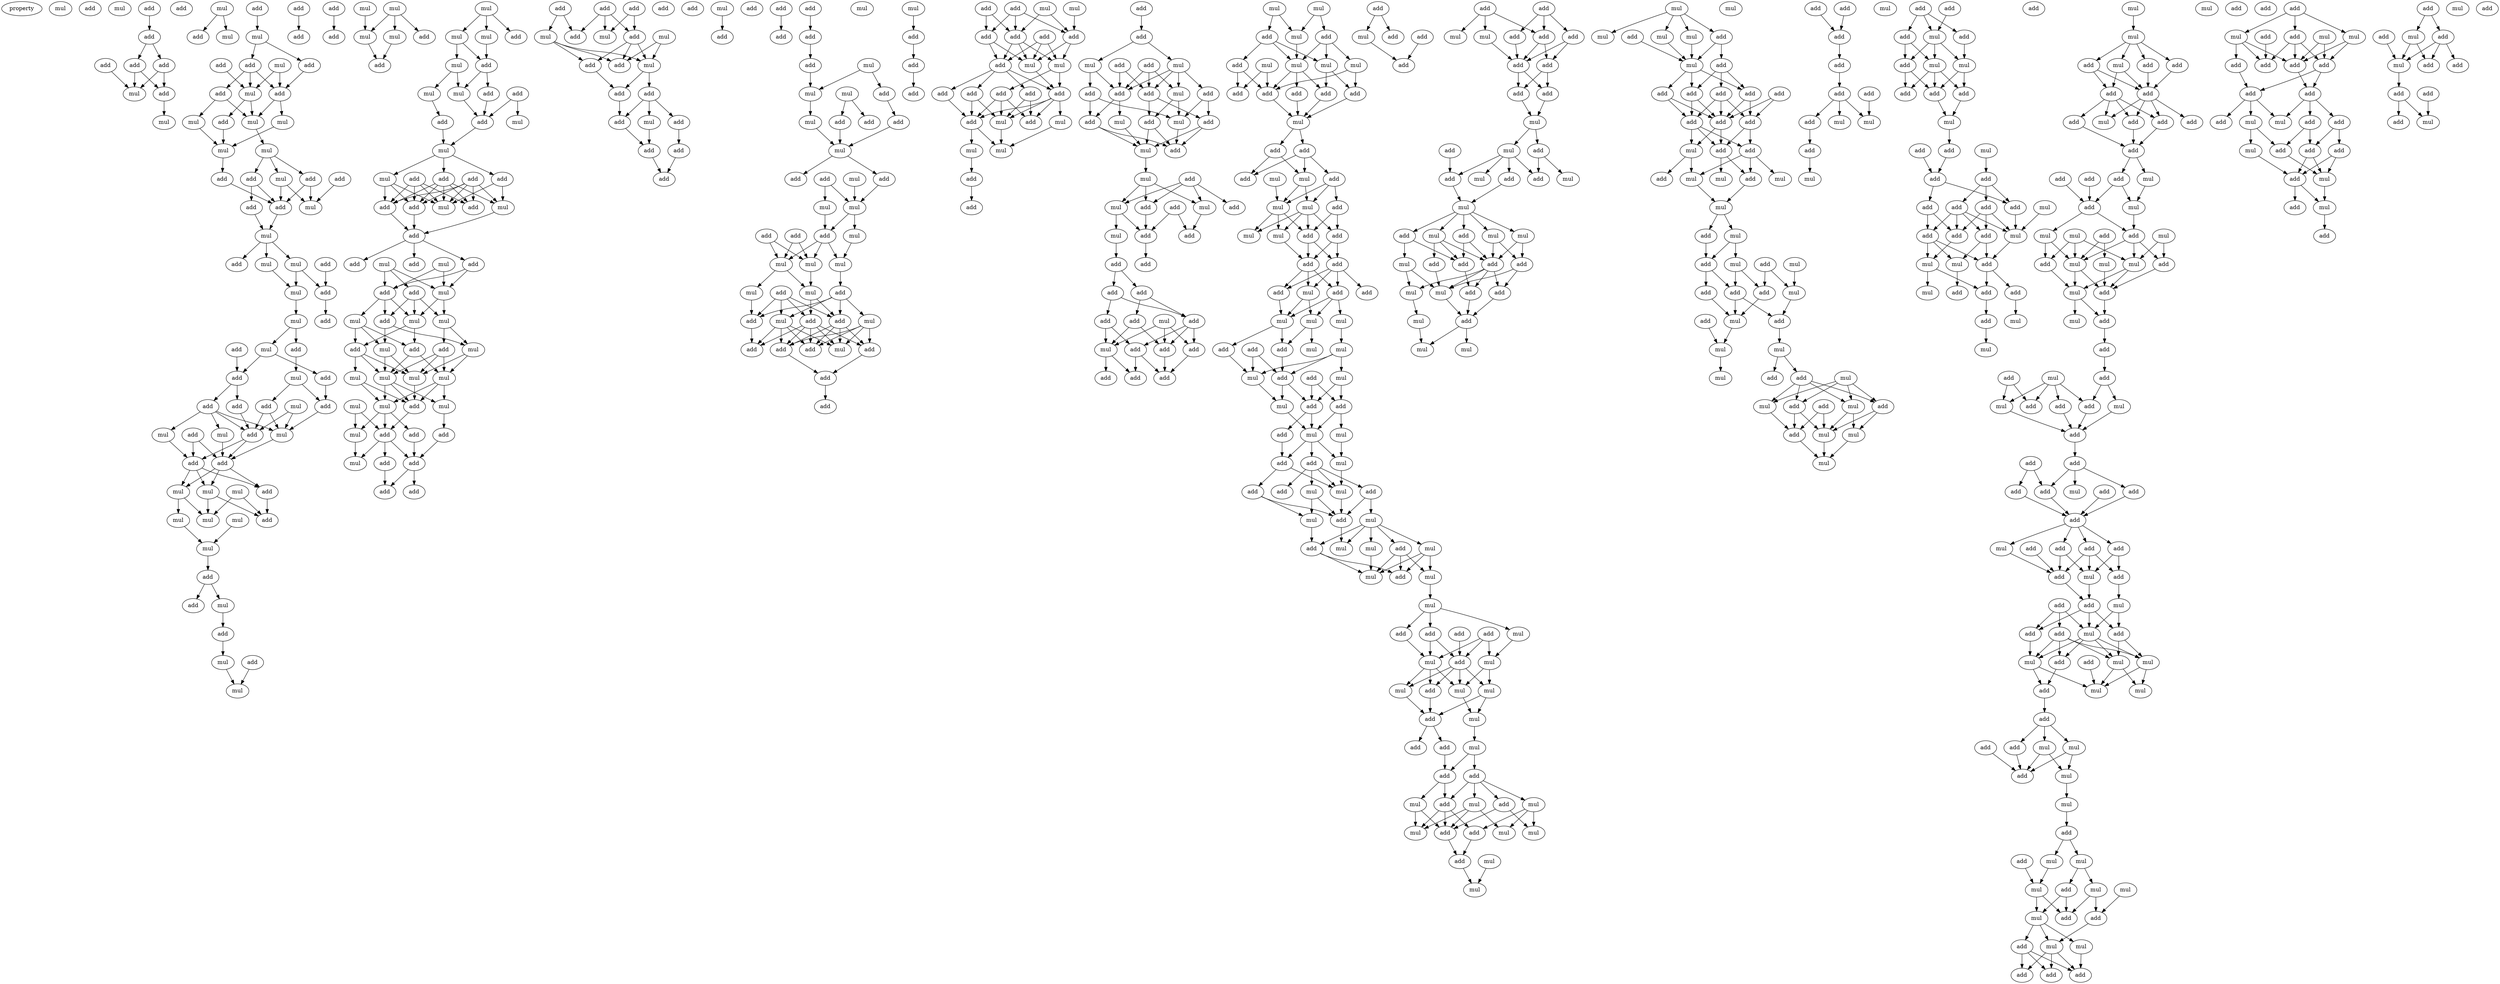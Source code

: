 digraph {
    node [fontcolor=black]
    property [mul=2,lf=1.1]
    0 [ label = mul ];
    1 [ label = add ];
    2 [ label = mul ];
    3 [ label = add ];
    4 [ label = add ];
    5 [ label = add ];
    6 [ label = add ];
    7 [ label = add ];
    8 [ label = add ];
    9 [ label = mul ];
    10 [ label = add ];
    11 [ label = mul ];
    12 [ label = mul ];
    13 [ label = add ];
    14 [ label = add ];
    15 [ label = mul ];
    16 [ label = mul ];
    17 [ label = add ];
    18 [ label = add ];
    19 [ label = mul ];
    20 [ label = add ];
    21 [ label = mul ];
    22 [ label = add ];
    23 [ label = add ];
    24 [ label = mul ];
    25 [ label = mul ];
    26 [ label = mul ];
    27 [ label = add ];
    28 [ label = mul ];
    29 [ label = mul ];
    30 [ label = add ];
    31 [ label = mul ];
    32 [ label = add ];
    33 [ label = add ];
    34 [ label = add ];
    35 [ label = add ];
    36 [ label = add ];
    37 [ label = mul ];
    38 [ label = mul ];
    39 [ label = add ];
    40 [ label = add ];
    41 [ label = mul ];
    42 [ label = mul ];
    43 [ label = add ];
    44 [ label = add ];
    45 [ label = mul ];
    46 [ label = add ];
    47 [ label = mul ];
    48 [ label = add ];
    49 [ label = add ];
    50 [ label = mul ];
    51 [ label = add ];
    52 [ label = mul ];
    53 [ label = add ];
    54 [ label = add ];
    55 [ label = add ];
    56 [ label = add ];
    57 [ label = add ];
    58 [ label = mul ];
    59 [ label = add ];
    60 [ label = mul ];
    61 [ label = add ];
    62 [ label = add ];
    63 [ label = mul ];
    64 [ label = mul ];
    65 [ label = add ];
    66 [ label = add ];
    67 [ label = mul ];
    68 [ label = mul ];
    69 [ label = add ];
    70 [ label = mul ];
    71 [ label = mul ];
    72 [ label = add ];
    73 [ label = mul ];
    74 [ label = mul ];
    75 [ label = add ];
    76 [ label = mul ];
    77 [ label = add ];
    78 [ label = add ];
    79 [ label = add ];
    80 [ label = mul ];
    81 [ label = add ];
    82 [ label = mul ];
    83 [ label = add ];
    84 [ label = mul ];
    85 [ label = mul ];
    86 [ label = mul ];
    87 [ label = mul ];
    88 [ label = mul ];
    89 [ label = add ];
    90 [ label = add ];
    91 [ label = mul ];
    92 [ label = mul ];
    93 [ label = mul ];
    94 [ label = add ];
    95 [ label = add ];
    96 [ label = mul ];
    97 [ label = mul ];
    98 [ label = add ];
    99 [ label = add ];
    100 [ label = mul ];
    101 [ label = add ];
    102 [ label = add ];
    103 [ label = mul ];
    104 [ label = mul ];
    105 [ label = add ];
    106 [ label = add ];
    107 [ label = add ];
    108 [ label = mul ];
    109 [ label = add ];
    110 [ label = mul ];
    111 [ label = add ];
    112 [ label = add ];
    113 [ label = add ];
    114 [ label = mul ];
    115 [ label = add ];
    116 [ label = add ];
    117 [ label = mul ];
    118 [ label = add ];
    119 [ label = add ];
    120 [ label = mul ];
    121 [ label = add ];
    122 [ label = add ];
    123 [ label = mul ];
    124 [ label = add ];
    125 [ label = mul ];
    126 [ label = mul ];
    127 [ label = mul ];
    128 [ label = add ];
    129 [ label = add ];
    130 [ label = mul ];
    131 [ label = add ];
    132 [ label = mul ];
    133 [ label = mul ];
    134 [ label = mul ];
    135 [ label = mul ];
    136 [ label = mul ];
    137 [ label = mul ];
    138 [ label = mul ];
    139 [ label = add ];
    140 [ label = mul ];
    141 [ label = mul ];
    142 [ label = add ];
    143 [ label = add ];
    144 [ label = add ];
    145 [ label = add ];
    146 [ label = add ];
    147 [ label = mul ];
    148 [ label = add ];
    149 [ label = add ];
    150 [ label = add ];
    151 [ label = add ];
    152 [ label = add ];
    153 [ label = mul ];
    154 [ label = add ];
    155 [ label = mul ];
    156 [ label = add ];
    157 [ label = mul ];
    158 [ label = add ];
    159 [ label = mul ];
    160 [ label = add ];
    161 [ label = add ];
    162 [ label = add ];
    163 [ label = mul ];
    164 [ label = add ];
    165 [ label = add ];
    166 [ label = add ];
    167 [ label = add ];
    168 [ label = add ];
    169 [ label = add ];
    170 [ label = add ];
    171 [ label = mul ];
    172 [ label = add ];
    173 [ label = add ];
    174 [ label = add ];
    175 [ label = add ];
    176 [ label = add ];
    177 [ label = add ];
    178 [ label = add ];
    179 [ label = mul ];
    180 [ label = mul ];
    181 [ label = add ];
    182 [ label = mul ];
    183 [ label = add ];
    184 [ label = mul ];
    185 [ label = add ];
    186 [ label = add ];
    187 [ label = mul ];
    188 [ label = add ];
    189 [ label = mul ];
    190 [ label = add ];
    191 [ label = add ];
    192 [ label = mul ];
    193 [ label = mul ];
    194 [ label = add ];
    195 [ label = add ];
    196 [ label = mul ];
    197 [ label = add ];
    198 [ label = mul ];
    199 [ label = mul ];
    200 [ label = mul ];
    201 [ label = mul ];
    202 [ label = add ];
    203 [ label = add ];
    204 [ label = mul ];
    205 [ label = mul ];
    206 [ label = add ];
    207 [ label = add ];
    208 [ label = add ];
    209 [ label = mul ];
    210 [ label = add ];
    211 [ label = add ];
    212 [ label = add ];
    213 [ label = mul ];
    214 [ label = add ];
    215 [ label = add ];
    216 [ label = add ];
    217 [ label = mul ];
    218 [ label = mul ];
    219 [ label = add ];
    220 [ label = add ];
    221 [ label = add ];
    222 [ label = mul ];
    223 [ label = mul ];
    224 [ label = add ];
    225 [ label = add ];
    226 [ label = add ];
    227 [ label = add ];
    228 [ label = add ];
    229 [ label = add ];
    230 [ label = mul ];
    231 [ label = add ];
    232 [ label = mul ];
    233 [ label = add ];
    234 [ label = add ];
    235 [ label = add ];
    236 [ label = add ];
    237 [ label = add ];
    238 [ label = add ];
    239 [ label = add ];
    240 [ label = mul ];
    241 [ label = mul ];
    242 [ label = mul ];
    243 [ label = mul ];
    244 [ label = add ];
    245 [ label = add ];
    246 [ label = add ];
    247 [ label = add ];
    248 [ label = add ];
    249 [ label = mul ];
    250 [ label = mul ];
    251 [ label = add ];
    252 [ label = add ];
    253 [ label = add ];
    254 [ label = mul ];
    255 [ label = add ];
    256 [ label = add ];
    257 [ label = add ];
    258 [ label = mul ];
    259 [ label = add ];
    260 [ label = mul ];
    261 [ label = add ];
    262 [ label = mul ];
    263 [ label = add ];
    264 [ label = add ];
    265 [ label = mul ];
    266 [ label = add ];
    267 [ label = add ];
    268 [ label = add ];
    269 [ label = mul ];
    270 [ label = mul ];
    271 [ label = add ];
    272 [ label = mul ];
    273 [ label = add ];
    274 [ label = add ];
    275 [ label = add ];
    276 [ label = add ];
    277 [ label = add ];
    278 [ label = add ];
    279 [ label = add ];
    280 [ label = mul ];
    281 [ label = add ];
    282 [ label = add ];
    283 [ label = add ];
    284 [ label = mul ];
    285 [ label = add ];
    286 [ label = add ];
    287 [ label = add ];
    288 [ label = add ];
    289 [ label = mul ];
    290 [ label = mul ];
    291 [ label = mul ];
    292 [ label = add ];
    293 [ label = add ];
    294 [ label = mul ];
    295 [ label = mul ];
    296 [ label = mul ];
    297 [ label = mul ];
    298 [ label = add ];
    299 [ label = add ];
    300 [ label = add ];
    301 [ label = add ];
    302 [ label = add ];
    303 [ label = add ];
    304 [ label = mul ];
    305 [ label = add ];
    306 [ label = add ];
    307 [ label = add ];
    308 [ label = mul ];
    309 [ label = add ];
    310 [ label = mul ];
    311 [ label = mul ];
    312 [ label = add ];
    313 [ label = mul ];
    314 [ label = mul ];
    315 [ label = mul ];
    316 [ label = add ];
    317 [ label = add ];
    318 [ label = add ];
    319 [ label = add ];
    320 [ label = add ];
    321 [ label = mul ];
    322 [ label = add ];
    323 [ label = add ];
    324 [ label = mul ];
    325 [ label = mul ];
    326 [ label = mul ];
    327 [ label = mul ];
    328 [ label = mul ];
    329 [ label = add ];
    330 [ label = add ];
    331 [ label = add ];
    332 [ label = add ];
    333 [ label = add ];
    334 [ label = mul ];
    335 [ label = mul ];
    336 [ label = mul ];
    337 [ label = add ];
    338 [ label = add ];
    339 [ label = add ];
    340 [ label = mul ];
    341 [ label = mul ];
    342 [ label = mul ];
    343 [ label = add ];
    344 [ label = add ];
    345 [ label = mul ];
    346 [ label = mul ];
    347 [ label = add ];
    348 [ label = add ];
    349 [ label = add ];
    350 [ label = add ];
    351 [ label = mul ];
    352 [ label = mul ];
    353 [ label = mul ];
    354 [ label = mul ];
    355 [ label = add ];
    356 [ label = mul ];
    357 [ label = add ];
    358 [ label = mul ];
    359 [ label = mul ];
    360 [ label = add ];
    361 [ label = mul ];
    362 [ label = add ];
    363 [ label = add ];
    364 [ label = mul ];
    365 [ label = add ];
    366 [ label = add ];
    367 [ label = mul ];
    368 [ label = add ];
    369 [ label = mul ];
    370 [ label = mul ];
    371 [ label = add ];
    372 [ label = mul ];
    373 [ label = mul ];
    374 [ label = add ];
    375 [ label = mul ];
    376 [ label = add ];
    377 [ label = add ];
    378 [ label = mul ];
    379 [ label = add ];
    380 [ label = add ];
    381 [ label = mul ];
    382 [ label = mul ];
    383 [ label = mul ];
    384 [ label = add ];
    385 [ label = add ];
    386 [ label = add ];
    387 [ label = add ];
    388 [ label = mul ];
    389 [ label = mul ];
    390 [ label = mul ];
    391 [ label = add ];
    392 [ label = mul ];
    393 [ label = mul ];
    394 [ label = add ];
    395 [ label = add ];
    396 [ label = mul ];
    397 [ label = add ];
    398 [ label = add ];
    399 [ label = add ];
    400 [ label = add ];
    401 [ label = add ];
    402 [ label = add ];
    403 [ label = mul ];
    404 [ label = mul ];
    405 [ label = add ];
    406 [ label = add ];
    407 [ label = add ];
    408 [ label = add ];
    409 [ label = add ];
    410 [ label = mul ];
    411 [ label = add ];
    412 [ label = add ];
    413 [ label = mul ];
    414 [ label = mul ];
    415 [ label = mul ];
    416 [ label = add ];
    417 [ label = add ];
    418 [ label = add ];
    419 [ label = mul ];
    420 [ label = add ];
    421 [ label = mul ];
    422 [ label = add ];
    423 [ label = mul ];
    424 [ label = mul ];
    425 [ label = add ];
    426 [ label = mul ];
    427 [ label = add ];
    428 [ label = add ];
    429 [ label = add ];
    430 [ label = mul ];
    431 [ label = add ];
    432 [ label = mul ];
    433 [ label = add ];
    434 [ label = mul ];
    435 [ label = add ];
    436 [ label = mul ];
    437 [ label = mul ];
    438 [ label = mul ];
    439 [ label = mul ];
    440 [ label = mul ];
    441 [ label = mul ];
    442 [ label = add ];
    443 [ label = add ];
    444 [ label = mul ];
    445 [ label = add ];
    446 [ label = add ];
    447 [ label = add ];
    448 [ label = add ];
    449 [ label = add ];
    450 [ label = add ];
    451 [ label = add ];
    452 [ label = add ];
    453 [ label = add ];
    454 [ label = add ];
    455 [ label = add ];
    456 [ label = mul ];
    457 [ label = add ];
    458 [ label = mul ];
    459 [ label = add ];
    460 [ label = mul ];
    461 [ label = mul ];
    462 [ label = mul ];
    463 [ label = mul ];
    464 [ label = add ];
    465 [ label = add ];
    466 [ label = add ];
    467 [ label = mul ];
    468 [ label = mul ];
    469 [ label = add ];
    470 [ label = add ];
    471 [ label = add ];
    472 [ label = mul ];
    473 [ label = add ];
    474 [ label = mul ];
    475 [ label = add ];
    476 [ label = mul ];
    477 [ label = mul ];
    478 [ label = add ];
    479 [ label = mul ];
    480 [ label = mul ];
    481 [ label = add ];
    482 [ label = add ];
    483 [ label = add ];
    484 [ label = add ];
    485 [ label = mul ];
    486 [ label = mul ];
    487 [ label = add ];
    488 [ label = mul ];
    489 [ label = mul ];
    490 [ label = mul ];
    491 [ label = mul ];
    492 [ label = add ];
    493 [ label = add ];
    494 [ label = mul ];
    495 [ label = add ];
    496 [ label = add ];
    497 [ label = add ];
    498 [ label = add ];
    499 [ label = add ];
    500 [ label = mul ];
    501 [ label = mul ];
    502 [ label = add ];
    503 [ label = mul ];
    504 [ label = add ];
    505 [ label = add ];
    506 [ label = add ];
    507 [ label = add ];
    508 [ label = mul ];
    509 [ label = mul ];
    510 [ label = add ];
    511 [ label = mul ];
    512 [ label = add ];
    513 [ label = add ];
    514 [ label = add ];
    515 [ label = mul ];
    516 [ label = mul ];
    517 [ label = add ];
    518 [ label = add ];
    519 [ label = add ];
    520 [ label = add ];
    521 [ label = add ];
    522 [ label = add ];
    523 [ label = add ];
    524 [ label = add ];
    525 [ label = add ];
    526 [ label = mul ];
    527 [ label = mul ];
    528 [ label = add ];
    529 [ label = add ];
    530 [ label = add ];
    531 [ label = mul ];
    532 [ label = mul ];
    533 [ label = add ];
    534 [ label = add ];
    535 [ label = add ];
    536 [ label = mul ];
    537 [ label = add ];
    538 [ label = mul ];
    539 [ label = mul ];
    540 [ label = add ];
    541 [ label = mul ];
    542 [ label = mul ];
    543 [ label = mul ];
    544 [ label = add ];
    545 [ label = add ];
    546 [ label = mul ];
    547 [ label = add ];
    548 [ label = add ];
    549 [ label = add ];
    550 [ label = add ];
    551 [ label = mul ];
    552 [ label = add ];
    553 [ label = add ];
    554 [ label = add ];
    555 [ label = add ];
    556 [ label = add ];
    557 [ label = add ];
    558 [ label = add ];
    559 [ label = mul ];
    560 [ label = add ];
    561 [ label = mul ];
    562 [ label = mul ];
    563 [ label = mul ];
    564 [ label = add ];
    565 [ label = mul ];
    566 [ label = add ];
    567 [ label = mul ];
    568 [ label = mul ];
    569 [ label = add ];
    570 [ label = add ];
    571 [ label = mul ];
    572 [ label = mul ];
    573 [ label = add ];
    574 [ label = mul ];
    575 [ label = add ];
    576 [ label = add ];
    577 [ label = add ];
    578 [ label = add ];
    579 [ label = mul ];
    580 [ label = add ];
    581 [ label = mul ];
    582 [ label = add ];
    583 [ label = add ];
    584 [ label = add ];
    585 [ label = mul ];
    586 [ label = add ];
    587 [ label = add ];
    588 [ label = add ];
    589 [ label = add ];
    590 [ label = add ];
    591 [ label = add ];
    592 [ label = mul ];
    593 [ label = add ];
    594 [ label = add ];
    595 [ label = add ];
    596 [ label = add ];
    597 [ label = mul ];
    598 [ label = add ];
    599 [ label = add ];
    600 [ label = add ];
    601 [ label = add ];
    602 [ label = mul ];
    603 [ label = mul ];
    604 [ label = add ];
    605 [ label = add ];
    606 [ label = add ];
    607 [ label = mul ];
    608 [ label = add ];
    609 [ label = add ];
    610 [ label = mul ];
    611 [ label = mul ];
    612 [ label = add ];
    613 [ label = add ];
    614 [ label = mul ];
    615 [ label = mul ];
    616 [ label = mul ];
    617 [ label = add ];
    618 [ label = add ];
    619 [ label = add ];
    620 [ label = add ];
    621 [ label = add ];
    622 [ label = mul ];
    623 [ label = mul ];
    624 [ label = mul ];
    625 [ label = add ];
    626 [ label = mul ];
    627 [ label = add ];
    628 [ label = mul ];
    629 [ label = add ];
    630 [ label = mul ];
    631 [ label = mul ];
    632 [ label = add ];
    633 [ label = mul ];
    634 [ label = mul ];
    635 [ label = add ];
    636 [ label = mul ];
    637 [ label = add ];
    638 [ label = mul ];
    639 [ label = add ];
    640 [ label = mul ];
    641 [ label = add ];
    642 [ label = add ];
    643 [ label = add ];
    644 [ label = add ];
    645 [ label = mul ];
    646 [ label = mul ];
    647 [ label = add ];
    648 [ label = mul ];
    649 [ label = add ];
    650 [ label = add ];
    651 [ label = add ];
    652 [ label = add ];
    653 [ label = add ];
    654 [ label = add ];
    655 [ label = add ];
    656 [ label = mul ];
    657 [ label = add ];
    658 [ label = add ];
    659 [ label = add ];
    660 [ label = mul ];
    661 [ label = mul ];
    662 [ label = add ];
    663 [ label = add ];
    664 [ label = add ];
    665 [ label = mul ];
    666 [ label = add ];
    667 [ label = mul ];
    668 [ label = add ];
    669 [ label = add ];
    670 [ label = add ];
    671 [ label = add ];
    672 [ label = add ];
    673 [ label = mul ];
    674 [ label = mul ];
    675 [ label = add ];
    676 [ label = add ];
    677 [ label = add ];
    678 [ label = add ];
    679 [ label = add ];
    680 [ label = mul ];
    681 [ label = mul ];
    682 [ label = add ];
    3 -> 5 [ name = 0 ];
    5 -> 6 [ name = 1 ];
    5 -> 8 [ name = 2 ];
    6 -> 9 [ name = 3 ];
    6 -> 10 [ name = 4 ];
    7 -> 9 [ name = 5 ];
    8 -> 9 [ name = 6 ];
    8 -> 10 [ name = 7 ];
    10 -> 11 [ name = 8 ];
    12 -> 13 [ name = 9 ];
    12 -> 15 [ name = 10 ];
    14 -> 16 [ name = 11 ];
    16 -> 17 [ name = 12 ];
    16 -> 20 [ name = 13 ];
    17 -> 21 [ name = 14 ];
    17 -> 22 [ name = 15 ];
    17 -> 23 [ name = 16 ];
    18 -> 21 [ name = 17 ];
    19 -> 21 [ name = 18 ];
    19 -> 23 [ name = 19 ];
    20 -> 23 [ name = 20 ];
    21 -> 26 [ name = 21 ];
    21 -> 27 [ name = 22 ];
    22 -> 25 [ name = 23 ];
    22 -> 26 [ name = 24 ];
    23 -> 24 [ name = 25 ];
    23 -> 26 [ name = 26 ];
    24 -> 29 [ name = 27 ];
    25 -> 29 [ name = 28 ];
    26 -> 28 [ name = 29 ];
    27 -> 29 [ name = 30 ];
    28 -> 31 [ name = 31 ];
    28 -> 32 [ name = 32 ];
    28 -> 33 [ name = 33 ];
    29 -> 34 [ name = 34 ];
    30 -> 37 [ name = 35 ];
    31 -> 35 [ name = 36 ];
    31 -> 37 [ name = 37 ];
    32 -> 35 [ name = 38 ];
    32 -> 36 [ name = 39 ];
    33 -> 35 [ name = 40 ];
    33 -> 37 [ name = 41 ];
    34 -> 35 [ name = 42 ];
    35 -> 38 [ name = 43 ];
    36 -> 38 [ name = 44 ];
    38 -> 39 [ name = 45 ];
    38 -> 41 [ name = 46 ];
    38 -> 42 [ name = 47 ];
    40 -> 44 [ name = 48 ];
    41 -> 45 [ name = 49 ];
    41 -> 46 [ name = 50 ];
    42 -> 45 [ name = 51 ];
    43 -> 46 [ name = 52 ];
    45 -> 47 [ name = 53 ];
    46 -> 48 [ name = 54 ];
    47 -> 50 [ name = 55 ];
    47 -> 51 [ name = 56 ];
    49 -> 54 [ name = 57 ];
    50 -> 53 [ name = 58 ];
    50 -> 54 [ name = 59 ];
    51 -> 52 [ name = 60 ];
    52 -> 55 [ name = 61 ];
    52 -> 57 [ name = 62 ];
    53 -> 55 [ name = 63 ];
    54 -> 56 [ name = 64 ];
    54 -> 59 [ name = 65 ];
    55 -> 63 [ name = 66 ];
    56 -> 60 [ name = 67 ];
    56 -> 61 [ name = 68 ];
    56 -> 63 [ name = 69 ];
    56 -> 64 [ name = 70 ];
    57 -> 61 [ name = 71 ];
    57 -> 63 [ name = 72 ];
    58 -> 61 [ name = 73 ];
    58 -> 63 [ name = 74 ];
    59 -> 61 [ name = 75 ];
    60 -> 66 [ name = 76 ];
    61 -> 65 [ name = 77 ];
    61 -> 66 [ name = 78 ];
    62 -> 65 [ name = 79 ];
    62 -> 66 [ name = 80 ];
    63 -> 66 [ name = 81 ];
    64 -> 65 [ name = 82 ];
    65 -> 67 [ name = 83 ];
    65 -> 69 [ name = 84 ];
    65 -> 70 [ name = 85 ];
    66 -> 67 [ name = 86 ];
    66 -> 69 [ name = 87 ];
    66 -> 70 [ name = 88 ];
    67 -> 72 [ name = 89 ];
    67 -> 74 [ name = 90 ];
    68 -> 72 [ name = 91 ];
    68 -> 74 [ name = 92 ];
    69 -> 72 [ name = 93 ];
    70 -> 73 [ name = 94 ];
    70 -> 74 [ name = 95 ];
    71 -> 76 [ name = 96 ];
    73 -> 76 [ name = 97 ];
    75 -> 77 [ name = 98 ];
    76 -> 78 [ name = 99 ];
    78 -> 79 [ name = 100 ];
    78 -> 80 [ name = 101 ];
    80 -> 81 [ name = 102 ];
    81 -> 82 [ name = 103 ];
    82 -> 84 [ name = 104 ];
    83 -> 84 [ name = 105 ];
    85 -> 87 [ name = 106 ];
    85 -> 88 [ name = 107 ];
    85 -> 89 [ name = 108 ];
    86 -> 87 [ name = 109 ];
    87 -> 90 [ name = 110 ];
    88 -> 90 [ name = 111 ];
    91 -> 92 [ name = 112 ];
    91 -> 93 [ name = 113 ];
    91 -> 94 [ name = 114 ];
    92 -> 95 [ name = 115 ];
    93 -> 95 [ name = 116 ];
    93 -> 96 [ name = 117 ];
    95 -> 97 [ name = 118 ];
    95 -> 99 [ name = 119 ];
    96 -> 97 [ name = 120 ];
    96 -> 100 [ name = 121 ];
    97 -> 102 [ name = 122 ];
    98 -> 102 [ name = 123 ];
    98 -> 103 [ name = 124 ];
    99 -> 102 [ name = 125 ];
    100 -> 101 [ name = 126 ];
    101 -> 104 [ name = 127 ];
    102 -> 104 [ name = 128 ];
    104 -> 105 [ name = 129 ];
    104 -> 106 [ name = 130 ];
    104 -> 108 [ name = 131 ];
    105 -> 110 [ name = 132 ];
    105 -> 111 [ name = 133 ];
    105 -> 112 [ name = 134 ];
    105 -> 113 [ name = 135 ];
    105 -> 114 [ name = 136 ];
    106 -> 110 [ name = 137 ];
    106 -> 114 [ name = 138 ];
    107 -> 110 [ name = 139 ];
    107 -> 111 [ name = 140 ];
    107 -> 112 [ name = 141 ];
    107 -> 113 [ name = 142 ];
    108 -> 110 [ name = 143 ];
    108 -> 111 [ name = 144 ];
    108 -> 112 [ name = 145 ];
    109 -> 110 [ name = 146 ];
    109 -> 111 [ name = 147 ];
    109 -> 112 [ name = 148 ];
    109 -> 113 [ name = 149 ];
    109 -> 114 [ name = 150 ];
    111 -> 115 [ name = 151 ];
    112 -> 115 [ name = 152 ];
    114 -> 115 [ name = 153 ];
    115 -> 116 [ name = 154 ];
    115 -> 118 [ name = 155 ];
    115 -> 119 [ name = 156 ];
    117 -> 121 [ name = 157 ];
    117 -> 122 [ name = 158 ];
    117 -> 123 [ name = 159 ];
    118 -> 122 [ name = 160 ];
    118 -> 123 [ name = 161 ];
    120 -> 122 [ name = 162 ];
    120 -> 123 [ name = 163 ];
    121 -> 124 [ name = 164 ];
    121 -> 125 [ name = 165 ];
    121 -> 127 [ name = 166 ];
    122 -> 124 [ name = 167 ];
    122 -> 126 [ name = 168 ];
    122 -> 127 [ name = 169 ];
    123 -> 125 [ name = 170 ];
    123 -> 127 [ name = 171 ];
    124 -> 130 [ name = 172 ];
    124 -> 132 [ name = 173 ];
    125 -> 128 [ name = 174 ];
    125 -> 130 [ name = 175 ];
    126 -> 129 [ name = 176 ];
    126 -> 131 [ name = 177 ];
    126 -> 132 [ name = 178 ];
    127 -> 129 [ name = 179 ];
    127 -> 131 [ name = 180 ];
    128 -> 133 [ name = 181 ];
    128 -> 134 [ name = 182 ];
    128 -> 136 [ name = 183 ];
    129 -> 134 [ name = 184 ];
    129 -> 135 [ name = 185 ];
    129 -> 136 [ name = 186 ];
    130 -> 133 [ name = 187 ];
    130 -> 134 [ name = 188 ];
    131 -> 133 [ name = 189 ];
    131 -> 136 [ name = 190 ];
    132 -> 134 [ name = 191 ];
    132 -> 136 [ name = 192 ];
    133 -> 137 [ name = 193 ];
    133 -> 139 [ name = 194 ];
    133 -> 140 [ name = 195 ];
    134 -> 139 [ name = 196 ];
    135 -> 137 [ name = 197 ];
    135 -> 139 [ name = 198 ];
    136 -> 137 [ name = 199 ];
    136 -> 139 [ name = 200 ];
    136 -> 140 [ name = 201 ];
    137 -> 141 [ name = 202 ];
    137 -> 143 [ name = 203 ];
    137 -> 144 [ name = 204 ];
    138 -> 141 [ name = 205 ];
    138 -> 143 [ name = 206 ];
    139 -> 143 [ name = 207 ];
    140 -> 142 [ name = 208 ];
    141 -> 147 [ name = 209 ];
    142 -> 146 [ name = 210 ];
    143 -> 145 [ name = 211 ];
    143 -> 146 [ name = 212 ];
    143 -> 147 [ name = 213 ];
    144 -> 146 [ name = 214 ];
    145 -> 148 [ name = 215 ];
    146 -> 148 [ name = 216 ];
    146 -> 149 [ name = 217 ];
    150 -> 154 [ name = 218 ];
    150 -> 157 [ name = 219 ];
    151 -> 153 [ name = 220 ];
    151 -> 154 [ name = 221 ];
    151 -> 156 [ name = 222 ];
    152 -> 153 [ name = 223 ];
    152 -> 156 [ name = 224 ];
    155 -> 159 [ name = 225 ];
    155 -> 160 [ name = 226 ];
    156 -> 158 [ name = 227 ];
    156 -> 159 [ name = 228 ];
    156 -> 160 [ name = 229 ];
    157 -> 158 [ name = 230 ];
    157 -> 159 [ name = 231 ];
    157 -> 160 [ name = 232 ];
    158 -> 162 [ name = 233 ];
    159 -> 161 [ name = 234 ];
    159 -> 162 [ name = 235 ];
    161 -> 163 [ name = 236 ];
    161 -> 164 [ name = 237 ];
    161 -> 165 [ name = 238 ];
    162 -> 164 [ name = 239 ];
    163 -> 166 [ name = 240 ];
    164 -> 166 [ name = 241 ];
    165 -> 168 [ name = 242 ];
    166 -> 169 [ name = 243 ];
    168 -> 169 [ name = 244 ];
    171 -> 172 [ name = 245 ];
    174 -> 175 [ name = 246 ];
    176 -> 177 [ name = 247 ];
    177 -> 178 [ name = 248 ];
    178 -> 182 [ name = 249 ];
    179 -> 181 [ name = 250 ];
    179 -> 182 [ name = 251 ];
    180 -> 183 [ name = 252 ];
    180 -> 185 [ name = 253 ];
    181 -> 186 [ name = 254 ];
    182 -> 184 [ name = 255 ];
    184 -> 187 [ name = 256 ];
    185 -> 187 [ name = 257 ];
    186 -> 187 [ name = 258 ];
    187 -> 188 [ name = 259 ];
    187 -> 190 [ name = 260 ];
    189 -> 192 [ name = 261 ];
    190 -> 192 [ name = 262 ];
    191 -> 192 [ name = 263 ];
    191 -> 193 [ name = 264 ];
    192 -> 196 [ name = 265 ];
    192 -> 197 [ name = 266 ];
    193 -> 197 [ name = 267 ];
    194 -> 199 [ name = 268 ];
    194 -> 200 [ name = 269 ];
    195 -> 199 [ name = 270 ];
    195 -> 200 [ name = 271 ];
    196 -> 198 [ name = 272 ];
    197 -> 198 [ name = 273 ];
    197 -> 199 [ name = 274 ];
    197 -> 200 [ name = 275 ];
    198 -> 202 [ name = 276 ];
    199 -> 201 [ name = 277 ];
    200 -> 201 [ name = 278 ];
    200 -> 204 [ name = 279 ];
    201 -> 207 [ name = 280 ];
    201 -> 208 [ name = 281 ];
    202 -> 205 [ name = 282 ];
    202 -> 206 [ name = 283 ];
    202 -> 207 [ name = 284 ];
    202 -> 209 [ name = 285 ];
    203 -> 206 [ name = 286 ];
    203 -> 207 [ name = 287 ];
    203 -> 208 [ name = 288 ];
    203 -> 209 [ name = 289 ];
    204 -> 206 [ name = 290 ];
    205 -> 210 [ name = 291 ];
    205 -> 212 [ name = 292 ];
    205 -> 213 [ name = 293 ];
    205 -> 214 [ name = 294 ];
    206 -> 211 [ name = 295 ];
    207 -> 210 [ name = 296 ];
    207 -> 212 [ name = 297 ];
    207 -> 213 [ name = 298 ];
    207 -> 214 [ name = 299 ];
    208 -> 210 [ name = 300 ];
    208 -> 211 [ name = 301 ];
    208 -> 212 [ name = 302 ];
    208 -> 213 [ name = 303 ];
    208 -> 214 [ name = 304 ];
    209 -> 210 [ name = 305 ];
    209 -> 211 [ name = 306 ];
    209 -> 212 [ name = 307 ];
    209 -> 213 [ name = 308 ];
    212 -> 215 [ name = 309 ];
    214 -> 215 [ name = 310 ];
    215 -> 216 [ name = 311 ];
    218 -> 219 [ name = 312 ];
    219 -> 220 [ name = 313 ];
    220 -> 221 [ name = 314 ];
    222 -> 229 [ name = 315 ];
    223 -> 228 [ name = 316 ];
    223 -> 229 [ name = 317 ];
    224 -> 226 [ name = 318 ];
    224 -> 228 [ name = 319 ];
    225 -> 226 [ name = 320 ];
    225 -> 228 [ name = 321 ];
    225 -> 229 [ name = 322 ];
    226 -> 230 [ name = 323 ];
    226 -> 231 [ name = 324 ];
    227 -> 230 [ name = 325 ];
    227 -> 231 [ name = 326 ];
    227 -> 232 [ name = 327 ];
    228 -> 230 [ name = 328 ];
    228 -> 231 [ name = 329 ];
    228 -> 232 [ name = 330 ];
    229 -> 230 [ name = 331 ];
    229 -> 232 [ name = 332 ];
    230 -> 233 [ name = 333 ];
    231 -> 233 [ name = 334 ];
    231 -> 234 [ name = 335 ];
    231 -> 235 [ name = 336 ];
    231 -> 236 [ name = 337 ];
    232 -> 233 [ name = 338 ];
    232 -> 237 [ name = 339 ];
    233 -> 238 [ name = 340 ];
    233 -> 239 [ name = 341 ];
    233 -> 240 [ name = 342 ];
    233 -> 241 [ name = 343 ];
    234 -> 239 [ name = 344 ];
    234 -> 240 [ name = 345 ];
    235 -> 238 [ name = 346 ];
    236 -> 238 [ name = 347 ];
    236 -> 240 [ name = 348 ];
    237 -> 238 [ name = 349 ];
    237 -> 239 [ name = 350 ];
    237 -> 240 [ name = 351 ];
    238 -> 242 [ name = 352 ];
    238 -> 243 [ name = 353 ];
    240 -> 243 [ name = 354 ];
    241 -> 243 [ name = 355 ];
    242 -> 244 [ name = 356 ];
    244 -> 245 [ name = 357 ];
    246 -> 247 [ name = 358 ];
    247 -> 249 [ name = 359 ];
    247 -> 250 [ name = 360 ];
    248 -> 252 [ name = 361 ];
    248 -> 256 [ name = 362 ];
    249 -> 253 [ name = 363 ];
    249 -> 256 [ name = 364 ];
    250 -> 252 [ name = 365 ];
    250 -> 254 [ name = 366 ];
    250 -> 255 [ name = 367 ];
    250 -> 256 [ name = 368 ];
    251 -> 252 [ name = 369 ];
    251 -> 254 [ name = 370 ];
    251 -> 256 [ name = 371 ];
    252 -> 257 [ name = 372 ];
    252 -> 261 [ name = 373 ];
    253 -> 259 [ name = 374 ];
    253 -> 260 [ name = 375 ];
    254 -> 257 [ name = 376 ];
    254 -> 260 [ name = 377 ];
    255 -> 260 [ name = 378 ];
    255 -> 261 [ name = 379 ];
    256 -> 258 [ name = 380 ];
    256 -> 259 [ name = 381 ];
    257 -> 262 [ name = 382 ];
    257 -> 263 [ name = 383 ];
    258 -> 262 [ name = 384 ];
    259 -> 262 [ name = 385 ];
    259 -> 263 [ name = 386 ];
    260 -> 263 [ name = 387 ];
    261 -> 262 [ name = 388 ];
    261 -> 263 [ name = 389 ];
    262 -> 265 [ name = 390 ];
    264 -> 266 [ name = 391 ];
    264 -> 268 [ name = 392 ];
    264 -> 269 [ name = 393 ];
    264 -> 270 [ name = 394 ];
    265 -> 268 [ name = 395 ];
    265 -> 269 [ name = 396 ];
    265 -> 270 [ name = 397 ];
    267 -> 271 [ name = 398 ];
    267 -> 273 [ name = 399 ];
    268 -> 273 [ name = 400 ];
    269 -> 272 [ name = 401 ];
    269 -> 273 [ name = 402 ];
    270 -> 271 [ name = 403 ];
    272 -> 274 [ name = 404 ];
    273 -> 275 [ name = 405 ];
    274 -> 276 [ name = 406 ];
    274 -> 277 [ name = 407 ];
    276 -> 278 [ name = 408 ];
    276 -> 281 [ name = 409 ];
    277 -> 278 [ name = 410 ];
    277 -> 279 [ name = 411 ];
    278 -> 282 [ name = 412 ];
    278 -> 283 [ name = 413 ];
    278 -> 285 [ name = 414 ];
    279 -> 282 [ name = 415 ];
    279 -> 284 [ name = 416 ];
    280 -> 283 [ name = 417 ];
    280 -> 284 [ name = 418 ];
    280 -> 285 [ name = 419 ];
    281 -> 284 [ name = 420 ];
    281 -> 285 [ name = 421 ];
    282 -> 287 [ name = 422 ];
    282 -> 288 [ name = 423 ];
    283 -> 288 [ name = 424 ];
    284 -> 286 [ name = 425 ];
    284 -> 287 [ name = 426 ];
    285 -> 288 [ name = 427 ];
    289 -> 291 [ name = 428 ];
    289 -> 293 [ name = 429 ];
    290 -> 291 [ name = 430 ];
    290 -> 292 [ name = 431 ];
    291 -> 296 [ name = 432 ];
    292 -> 296 [ name = 433 ];
    292 -> 297 [ name = 434 ];
    292 -> 298 [ name = 435 ];
    293 -> 295 [ name = 436 ];
    293 -> 296 [ name = 437 ];
    293 -> 297 [ name = 438 ];
    294 -> 299 [ name = 439 ];
    294 -> 301 [ name = 440 ];
    295 -> 300 [ name = 441 ];
    295 -> 301 [ name = 442 ];
    296 -> 301 [ name = 443 ];
    296 -> 302 [ name = 444 ];
    296 -> 303 [ name = 445 ];
    297 -> 300 [ name = 446 ];
    297 -> 303 [ name = 447 ];
    298 -> 299 [ name = 448 ];
    298 -> 301 [ name = 449 ];
    300 -> 304 [ name = 450 ];
    301 -> 304 [ name = 451 ];
    302 -> 304 [ name = 452 ];
    303 -> 304 [ name = 453 ];
    304 -> 305 [ name = 454 ];
    304 -> 306 [ name = 455 ];
    305 -> 307 [ name = 456 ];
    305 -> 308 [ name = 457 ];
    305 -> 309 [ name = 458 ];
    306 -> 307 [ name = 459 ];
    306 -> 308 [ name = 460 ];
    308 -> 311 [ name = 461 ];
    308 -> 313 [ name = 462 ];
    309 -> 311 [ name = 463 ];
    309 -> 312 [ name = 464 ];
    309 -> 313 [ name = 465 ];
    310 -> 311 [ name = 466 ];
    311 -> 314 [ name = 467 ];
    311 -> 315 [ name = 468 ];
    311 -> 317 [ name = 469 ];
    312 -> 316 [ name = 470 ];
    312 -> 317 [ name = 471 ];
    313 -> 314 [ name = 472 ];
    313 -> 315 [ name = 473 ];
    313 -> 316 [ name = 474 ];
    313 -> 317 [ name = 475 ];
    314 -> 319 [ name = 476 ];
    316 -> 318 [ name = 477 ];
    316 -> 319 [ name = 478 ];
    317 -> 318 [ name = 479 ];
    317 -> 319 [ name = 480 ];
    318 -> 320 [ name = 481 ];
    318 -> 321 [ name = 482 ];
    318 -> 322 [ name = 483 ];
    318 -> 323 [ name = 484 ];
    319 -> 320 [ name = 485 ];
    319 -> 321 [ name = 486 ];
    319 -> 323 [ name = 487 ];
    320 -> 324 [ name = 488 ];
    320 -> 325 [ name = 489 ];
    320 -> 326 [ name = 490 ];
    321 -> 324 [ name = 491 ];
    321 -> 326 [ name = 492 ];
    323 -> 324 [ name = 493 ];
    324 -> 329 [ name = 494 ];
    324 -> 331 [ name = 495 ];
    325 -> 327 [ name = 496 ];
    326 -> 328 [ name = 497 ];
    326 -> 329 [ name = 498 ];
    327 -> 333 [ name = 499 ];
    327 -> 334 [ name = 500 ];
    327 -> 335 [ name = 501 ];
    329 -> 333 [ name = 502 ];
    330 -> 333 [ name = 503 ];
    330 -> 335 [ name = 504 ];
    331 -> 335 [ name = 505 ];
    332 -> 337 [ name = 506 ];
    332 -> 338 [ name = 507 ];
    333 -> 336 [ name = 508 ];
    333 -> 337 [ name = 509 ];
    334 -> 337 [ name = 510 ];
    334 -> 338 [ name = 511 ];
    335 -> 336 [ name = 512 ];
    336 -> 341 [ name = 513 ];
    337 -> 339 [ name = 514 ];
    337 -> 341 [ name = 515 ];
    338 -> 340 [ name = 516 ];
    338 -> 341 [ name = 517 ];
    339 -> 344 [ name = 518 ];
    340 -> 342 [ name = 519 ];
    341 -> 342 [ name = 520 ];
    341 -> 343 [ name = 521 ];
    341 -> 344 [ name = 522 ];
    342 -> 346 [ name = 523 ];
    343 -> 345 [ name = 524 ];
    343 -> 346 [ name = 525 ];
    343 -> 347 [ name = 526 ];
    343 -> 348 [ name = 527 ];
    344 -> 346 [ name = 528 ];
    344 -> 349 [ name = 529 ];
    345 -> 350 [ name = 530 ];
    345 -> 351 [ name = 531 ];
    346 -> 350 [ name = 532 ];
    347 -> 350 [ name = 533 ];
    347 -> 352 [ name = 534 ];
    349 -> 350 [ name = 535 ];
    349 -> 351 [ name = 536 ];
    350 -> 356 [ name = 537 ];
    351 -> 357 [ name = 538 ];
    352 -> 353 [ name = 539 ];
    352 -> 354 [ name = 540 ];
    352 -> 355 [ name = 541 ];
    352 -> 356 [ name = 542 ];
    352 -> 357 [ name = 543 ];
    353 -> 358 [ name = 544 ];
    353 -> 359 [ name = 545 ];
    353 -> 360 [ name = 546 ];
    354 -> 359 [ name = 547 ];
    355 -> 358 [ name = 548 ];
    355 -> 359 [ name = 549 ];
    355 -> 360 [ name = 550 ];
    357 -> 359 [ name = 551 ];
    357 -> 360 [ name = 552 ];
    358 -> 361 [ name = 553 ];
    361 -> 363 [ name = 554 ];
    361 -> 364 [ name = 555 ];
    361 -> 366 [ name = 556 ];
    362 -> 367 [ name = 557 ];
    362 -> 368 [ name = 558 ];
    362 -> 369 [ name = 559 ];
    363 -> 367 [ name = 560 ];
    364 -> 369 [ name = 561 ];
    365 -> 368 [ name = 562 ];
    366 -> 367 [ name = 563 ];
    366 -> 368 [ name = 564 ];
    367 -> 371 [ name = 565 ];
    367 -> 372 [ name = 566 ];
    367 -> 373 [ name = 567 ];
    368 -> 370 [ name = 568 ];
    368 -> 371 [ name = 569 ];
    368 -> 372 [ name = 570 ];
    368 -> 373 [ name = 571 ];
    369 -> 370 [ name = 572 ];
    369 -> 373 [ name = 573 ];
    370 -> 374 [ name = 574 ];
    370 -> 375 [ name = 575 ];
    371 -> 374 [ name = 576 ];
    372 -> 374 [ name = 577 ];
    373 -> 375 [ name = 578 ];
    374 -> 376 [ name = 579 ];
    374 -> 377 [ name = 580 ];
    375 -> 378 [ name = 581 ];
    377 -> 379 [ name = 582 ];
    378 -> 379 [ name = 583 ];
    378 -> 380 [ name = 584 ];
    379 -> 382 [ name = 585 ];
    379 -> 385 [ name = 586 ];
    380 -> 381 [ name = 587 ];
    380 -> 383 [ name = 588 ];
    380 -> 384 [ name = 589 ];
    380 -> 385 [ name = 590 ];
    381 -> 387 [ name = 591 ];
    381 -> 389 [ name = 592 ];
    381 -> 390 [ name = 593 ];
    382 -> 387 [ name = 594 ];
    382 -> 390 [ name = 595 ];
    383 -> 386 [ name = 596 ];
    383 -> 388 [ name = 597 ];
    383 -> 389 [ name = 598 ];
    384 -> 387 [ name = 599 ];
    384 -> 388 [ name = 600 ];
    385 -> 386 [ name = 601 ];
    385 -> 387 [ name = 602 ];
    385 -> 390 [ name = 603 ];
    386 -> 391 [ name = 604 ];
    387 -> 391 [ name = 605 ];
    391 -> 393 [ name = 606 ];
    392 -> 393 [ name = 607 ];
    394 -> 396 [ name = 608 ];
    394 -> 397 [ name = 609 ];
    395 -> 398 [ name = 610 ];
    396 -> 398 [ name = 611 ];
    399 -> 401 [ name = 612 ];
    399 -> 402 [ name = 613 ];
    399 -> 405 [ name = 614 ];
    400 -> 402 [ name = 615 ];
    400 -> 403 [ name = 616 ];
    400 -> 404 [ name = 617 ];
    401 -> 407 [ name = 618 ];
    402 -> 406 [ name = 619 ];
    402 -> 407 [ name = 620 ];
    404 -> 407 [ name = 621 ];
    405 -> 406 [ name = 622 ];
    405 -> 407 [ name = 623 ];
    406 -> 408 [ name = 624 ];
    406 -> 409 [ name = 625 ];
    407 -> 408 [ name = 626 ];
    407 -> 409 [ name = 627 ];
    408 -> 410 [ name = 628 ];
    409 -> 410 [ name = 629 ];
    410 -> 412 [ name = 630 ];
    410 -> 413 [ name = 631 ];
    411 -> 416 [ name = 632 ];
    412 -> 414 [ name = 633 ];
    412 -> 417 [ name = 634 ];
    413 -> 415 [ name = 635 ];
    413 -> 416 [ name = 636 ];
    413 -> 417 [ name = 637 ];
    413 -> 418 [ name = 638 ];
    416 -> 419 [ name = 639 ];
    418 -> 419 [ name = 640 ];
    419 -> 420 [ name = 641 ];
    419 -> 421 [ name = 642 ];
    419 -> 422 [ name = 643 ];
    419 -> 423 [ name = 644 ];
    419 -> 424 [ name = 645 ];
    420 -> 425 [ name = 646 ];
    420 -> 426 [ name = 647 ];
    421 -> 427 [ name = 648 ];
    421 -> 428 [ name = 649 ];
    422 -> 425 [ name = 650 ];
    422 -> 428 [ name = 651 ];
    423 -> 425 [ name = 652 ];
    423 -> 428 [ name = 653 ];
    423 -> 429 [ name = 654 ];
    424 -> 427 [ name = 655 ];
    424 -> 428 [ name = 656 ];
    425 -> 431 [ name = 657 ];
    426 -> 430 [ name = 658 ];
    426 -> 432 [ name = 659 ];
    427 -> 430 [ name = 660 ];
    427 -> 433 [ name = 661 ];
    428 -> 430 [ name = 662 ];
    428 -> 431 [ name = 663 ];
    428 -> 432 [ name = 664 ];
    428 -> 433 [ name = 665 ];
    429 -> 430 [ name = 666 ];
    430 -> 435 [ name = 667 ];
    431 -> 435 [ name = 668 ];
    432 -> 434 [ name = 669 ];
    433 -> 435 [ name = 670 ];
    434 -> 436 [ name = 671 ];
    435 -> 436 [ name = 672 ];
    435 -> 437 [ name = 673 ];
    438 -> 439 [ name = 674 ];
    438 -> 440 [ name = 675 ];
    438 -> 441 [ name = 676 ];
    438 -> 442 [ name = 677 ];
    439 -> 444 [ name = 678 ];
    441 -> 444 [ name = 679 ];
    442 -> 444 [ name = 680 ];
    442 -> 445 [ name = 681 ];
    443 -> 444 [ name = 682 ];
    444 -> 447 [ name = 683 ];
    444 -> 449 [ name = 684 ];
    444 -> 450 [ name = 685 ];
    445 -> 446 [ name = 686 ];
    445 -> 449 [ name = 687 ];
    445 -> 450 [ name = 688 ];
    446 -> 451 [ name = 689 ];
    446 -> 452 [ name = 690 ];
    446 -> 453 [ name = 691 ];
    447 -> 451 [ name = 692 ];
    447 -> 452 [ name = 693 ];
    448 -> 452 [ name = 694 ];
    448 -> 453 [ name = 695 ];
    449 -> 452 [ name = 696 ];
    449 -> 453 [ name = 697 ];
    450 -> 451 [ name = 698 ];
    450 -> 452 [ name = 699 ];
    451 -> 454 [ name = 700 ];
    451 -> 455 [ name = 701 ];
    451 -> 456 [ name = 702 ];
    452 -> 455 [ name = 703 ];
    452 -> 456 [ name = 704 ];
    453 -> 454 [ name = 705 ];
    453 -> 455 [ name = 706 ];
    454 -> 457 [ name = 707 ];
    454 -> 460 [ name = 708 ];
    454 -> 461 [ name = 709 ];
    455 -> 457 [ name = 710 ];
    455 -> 458 [ name = 711 ];
    456 -> 459 [ name = 712 ];
    456 -> 461 [ name = 713 ];
    457 -> 462 [ name = 714 ];
    461 -> 462 [ name = 715 ];
    462 -> 463 [ name = 716 ];
    462 -> 464 [ name = 717 ];
    463 -> 466 [ name = 718 ];
    463 -> 468 [ name = 719 ];
    464 -> 466 [ name = 720 ];
    465 -> 471 [ name = 721 ];
    465 -> 472 [ name = 722 ];
    466 -> 469 [ name = 723 ];
    466 -> 470 [ name = 724 ];
    467 -> 472 [ name = 725 ];
    468 -> 469 [ name = 726 ];
    468 -> 471 [ name = 727 ];
    469 -> 474 [ name = 728 ];
    469 -> 475 [ name = 729 ];
    470 -> 474 [ name = 730 ];
    471 -> 474 [ name = 731 ];
    472 -> 475 [ name = 732 ];
    473 -> 477 [ name = 733 ];
    474 -> 477 [ name = 734 ];
    475 -> 476 [ name = 735 ];
    476 -> 478 [ name = 736 ];
    476 -> 481 [ name = 737 ];
    477 -> 480 [ name = 738 ];
    479 -> 482 [ name = 739 ];
    479 -> 483 [ name = 740 ];
    479 -> 485 [ name = 741 ];
    479 -> 486 [ name = 742 ];
    481 -> 482 [ name = 743 ];
    481 -> 483 [ name = 744 ];
    481 -> 485 [ name = 745 ];
    481 -> 486 [ name = 746 ];
    482 -> 487 [ name = 747 ];
    482 -> 488 [ name = 748 ];
    483 -> 488 [ name = 749 ];
    483 -> 489 [ name = 750 ];
    484 -> 487 [ name = 751 ];
    484 -> 488 [ name = 752 ];
    485 -> 487 [ name = 753 ];
    486 -> 488 [ name = 754 ];
    486 -> 489 [ name = 755 ];
    487 -> 491 [ name = 756 ];
    488 -> 491 [ name = 757 ];
    489 -> 491 [ name = 758 ];
    492 -> 495 [ name = 759 ];
    493 -> 495 [ name = 760 ];
    495 -> 496 [ name = 761 ];
    496 -> 497 [ name = 762 ];
    497 -> 499 [ name = 763 ];
    497 -> 500 [ name = 764 ];
    497 -> 501 [ name = 765 ];
    498 -> 500 [ name = 766 ];
    499 -> 502 [ name = 767 ];
    502 -> 503 [ name = 768 ];
    504 -> 508 [ name = 769 ];
    505 -> 506 [ name = 770 ];
    505 -> 507 [ name = 771 ];
    505 -> 508 [ name = 772 ];
    506 -> 509 [ name = 773 ];
    507 -> 510 [ name = 774 ];
    507 -> 511 [ name = 775 ];
    508 -> 509 [ name = 776 ];
    508 -> 510 [ name = 777 ];
    508 -> 511 [ name = 778 ];
    509 -> 512 [ name = 779 ];
    509 -> 513 [ name = 780 ];
    510 -> 512 [ name = 781 ];
    510 -> 514 [ name = 782 ];
    511 -> 512 [ name = 783 ];
    511 -> 513 [ name = 784 ];
    511 -> 514 [ name = 785 ];
    512 -> 515 [ name = 786 ];
    513 -> 515 [ name = 787 ];
    515 -> 517 [ name = 788 ];
    516 -> 521 [ name = 789 ];
    517 -> 520 [ name = 790 ];
    519 -> 520 [ name = 791 ];
    520 -> 522 [ name = 792 ];
    520 -> 523 [ name = 793 ];
    521 -> 522 [ name = 794 ];
    521 -> 524 [ name = 795 ];
    521 -> 525 [ name = 796 ];
    522 -> 527 [ name = 797 ];
    523 -> 528 [ name = 798 ];
    523 -> 530 [ name = 799 ];
    524 -> 527 [ name = 800 ];
    524 -> 529 [ name = 801 ];
    524 -> 530 [ name = 802 ];
    525 -> 527 [ name = 803 ];
    525 -> 528 [ name = 804 ];
    525 -> 529 [ name = 805 ];
    525 -> 530 [ name = 806 ];
    526 -> 527 [ name = 807 ];
    527 -> 533 [ name = 808 ];
    528 -> 531 [ name = 809 ];
    528 -> 532 [ name = 810 ];
    528 -> 533 [ name = 811 ];
    529 -> 532 [ name = 812 ];
    529 -> 533 [ name = 813 ];
    530 -> 531 [ name = 814 ];
    531 -> 534 [ name = 815 ];
    531 -> 536 [ name = 816 ];
    532 -> 537 [ name = 817 ];
    533 -> 534 [ name = 818 ];
    533 -> 535 [ name = 819 ];
    534 -> 540 [ name = 820 ];
    535 -> 538 [ name = 821 ];
    539 -> 542 [ name = 822 ];
    540 -> 541 [ name = 823 ];
    542 -> 544 [ name = 824 ];
    542 -> 545 [ name = 825 ];
    542 -> 546 [ name = 826 ];
    542 -> 547 [ name = 827 ];
    544 -> 548 [ name = 828 ];
    545 -> 548 [ name = 829 ];
    545 -> 549 [ name = 830 ];
    546 -> 548 [ name = 831 ];
    546 -> 549 [ name = 832 ];
    547 -> 548 [ name = 833 ];
    548 -> 550 [ name = 834 ];
    548 -> 551 [ name = 835 ];
    548 -> 553 [ name = 836 ];
    548 -> 554 [ name = 837 ];
    549 -> 550 [ name = 838 ];
    549 -> 551 [ name = 839 ];
    549 -> 552 [ name = 840 ];
    549 -> 553 [ name = 841 ];
    550 -> 555 [ name = 842 ];
    552 -> 555 [ name = 843 ];
    553 -> 555 [ name = 844 ];
    555 -> 557 [ name = 845 ];
    555 -> 559 [ name = 846 ];
    556 -> 560 [ name = 847 ];
    557 -> 560 [ name = 848 ];
    557 -> 561 [ name = 849 ];
    558 -> 560 [ name = 850 ];
    559 -> 561 [ name = 851 ];
    560 -> 563 [ name = 852 ];
    560 -> 566 [ name = 853 ];
    561 -> 566 [ name = 854 ];
    562 -> 567 [ name = 855 ];
    562 -> 568 [ name = 856 ];
    562 -> 569 [ name = 857 ];
    563 -> 568 [ name = 858 ];
    563 -> 569 [ name = 859 ];
    564 -> 568 [ name = 860 ];
    564 -> 571 [ name = 861 ];
    565 -> 567 [ name = 862 ];
    565 -> 570 [ name = 863 ];
    566 -> 567 [ name = 864 ];
    566 -> 568 [ name = 865 ];
    566 -> 570 [ name = 866 ];
    567 -> 572 [ name = 867 ];
    567 -> 573 [ name = 868 ];
    568 -> 572 [ name = 869 ];
    568 -> 573 [ name = 870 ];
    569 -> 572 [ name = 871 ];
    570 -> 573 [ name = 872 ];
    571 -> 573 [ name = 873 ];
    572 -> 574 [ name = 874 ];
    572 -> 575 [ name = 875 ];
    573 -> 575 [ name = 876 ];
    575 -> 577 [ name = 877 ];
    577 -> 580 [ name = 878 ];
    578 -> 581 [ name = 879 ];
    578 -> 582 [ name = 880 ];
    579 -> 581 [ name = 881 ];
    579 -> 582 [ name = 882 ];
    579 -> 583 [ name = 883 ];
    579 -> 584 [ name = 884 ];
    580 -> 583 [ name = 885 ];
    580 -> 585 [ name = 886 ];
    581 -> 586 [ name = 887 ];
    583 -> 586 [ name = 888 ];
    584 -> 586 [ name = 889 ];
    585 -> 586 [ name = 890 ];
    586 -> 587 [ name = 891 ];
    587 -> 590 [ name = 892 ];
    587 -> 592 [ name = 893 ];
    587 -> 593 [ name = 894 ];
    588 -> 589 [ name = 895 ];
    588 -> 593 [ name = 896 ];
    589 -> 594 [ name = 897 ];
    590 -> 594 [ name = 898 ];
    591 -> 594 [ name = 899 ];
    593 -> 594 [ name = 900 ];
    594 -> 595 [ name = 901 ];
    594 -> 597 [ name = 902 ];
    594 -> 598 [ name = 903 ];
    594 -> 599 [ name = 904 ];
    595 -> 600 [ name = 905 ];
    595 -> 601 [ name = 906 ];
    595 -> 602 [ name = 907 ];
    596 -> 601 [ name = 908 ];
    597 -> 601 [ name = 909 ];
    598 -> 600 [ name = 910 ];
    598 -> 602 [ name = 911 ];
    599 -> 601 [ name = 912 ];
    599 -> 602 [ name = 913 ];
    600 -> 603 [ name = 914 ];
    601 -> 604 [ name = 915 ];
    602 -> 604 [ name = 916 ];
    603 -> 607 [ name = 917 ];
    603 -> 608 [ name = 918 ];
    604 -> 607 [ name = 919 ];
    604 -> 608 [ name = 920 ];
    604 -> 609 [ name = 921 ];
    605 -> 606 [ name = 922 ];
    605 -> 607 [ name = 923 ];
    605 -> 609 [ name = 924 ];
    606 -> 610 [ name = 925 ];
    606 -> 611 [ name = 926 ];
    606 -> 613 [ name = 927 ];
    606 -> 614 [ name = 928 ];
    607 -> 610 [ name = 929 ];
    607 -> 611 [ name = 930 ];
    607 -> 613 [ name = 931 ];
    607 -> 614 [ name = 932 ];
    608 -> 611 [ name = 933 ];
    608 -> 614 [ name = 934 ];
    609 -> 610 [ name = 935 ];
    610 -> 615 [ name = 936 ];
    610 -> 617 [ name = 937 ];
    611 -> 615 [ name = 938 ];
    611 -> 616 [ name = 939 ];
    612 -> 615 [ name = 940 ];
    613 -> 617 [ name = 941 ];
    614 -> 615 [ name = 942 ];
    614 -> 616 [ name = 943 ];
    617 -> 618 [ name = 944 ];
    618 -> 621 [ name = 945 ];
    618 -> 622 [ name = 946 ];
    618 -> 623 [ name = 947 ];
    619 -> 625 [ name = 948 ];
    621 -> 625 [ name = 949 ];
    622 -> 624 [ name = 950 ];
    622 -> 625 [ name = 951 ];
    623 -> 624 [ name = 952 ];
    623 -> 625 [ name = 953 ];
    624 -> 626 [ name = 954 ];
    626 -> 627 [ name = 955 ];
    627 -> 628 [ name = 956 ];
    627 -> 630 [ name = 957 ];
    628 -> 633 [ name = 958 ];
    629 -> 633 [ name = 959 ];
    630 -> 632 [ name = 960 ];
    630 -> 634 [ name = 961 ];
    631 -> 637 [ name = 962 ];
    632 -> 635 [ name = 963 ];
    632 -> 636 [ name = 964 ];
    633 -> 635 [ name = 965 ];
    633 -> 636 [ name = 966 ];
    634 -> 635 [ name = 967 ];
    634 -> 637 [ name = 968 ];
    636 -> 638 [ name = 969 ];
    636 -> 639 [ name = 970 ];
    636 -> 640 [ name = 971 ];
    637 -> 638 [ name = 972 ];
    638 -> 641 [ name = 973 ];
    638 -> 642 [ name = 974 ];
    638 -> 643 [ name = 975 ];
    639 -> 641 [ name = 976 ];
    639 -> 642 [ name = 977 ];
    639 -> 643 [ name = 978 ];
    640 -> 643 [ name = 979 ];
    644 -> 646 [ name = 980 ];
    644 -> 647 [ name = 981 ];
    644 -> 648 [ name = 982 ];
    645 -> 650 [ name = 983 ];
    645 -> 653 [ name = 984 ];
    646 -> 651 [ name = 985 ];
    646 -> 652 [ name = 986 ];
    646 -> 653 [ name = 987 ];
    647 -> 650 [ name = 988 ];
    647 -> 651 [ name = 989 ];
    647 -> 653 [ name = 990 ];
    648 -> 650 [ name = 991 ];
    648 -> 653 [ name = 992 ];
    649 -> 651 [ name = 993 ];
    650 -> 654 [ name = 994 ];
    650 -> 655 [ name = 995 ];
    652 -> 655 [ name = 996 ];
    653 -> 654 [ name = 997 ];
    654 -> 656 [ name = 998 ];
    654 -> 657 [ name = 999 ];
    654 -> 659 [ name = 1000 ];
    655 -> 656 [ name = 1001 ];
    655 -> 658 [ name = 1002 ];
    655 -> 660 [ name = 1003 ];
    657 -> 662 [ name = 1004 ];
    657 -> 664 [ name = 1005 ];
    659 -> 663 [ name = 1006 ];
    659 -> 664 [ name = 1007 ];
    660 -> 661 [ name = 1008 ];
    660 -> 662 [ name = 1009 ];
    661 -> 666 [ name = 1010 ];
    662 -> 665 [ name = 1011 ];
    663 -> 665 [ name = 1012 ];
    663 -> 666 [ name = 1013 ];
    664 -> 665 [ name = 1014 ];
    664 -> 666 [ name = 1015 ];
    665 -> 667 [ name = 1016 ];
    666 -> 667 [ name = 1017 ];
    666 -> 668 [ name = 1018 ];
    667 -> 670 [ name = 1019 ];
    669 -> 672 [ name = 1020 ];
    669 -> 673 [ name = 1021 ];
    671 -> 674 [ name = 1022 ];
    672 -> 674 [ name = 1023 ];
    672 -> 675 [ name = 1024 ];
    672 -> 676 [ name = 1025 ];
    673 -> 674 [ name = 1026 ];
    673 -> 676 [ name = 1027 ];
    674 -> 677 [ name = 1028 ];
    677 -> 679 [ name = 1029 ];
    677 -> 681 [ name = 1030 ];
    678 -> 681 [ name = 1031 ];
}
